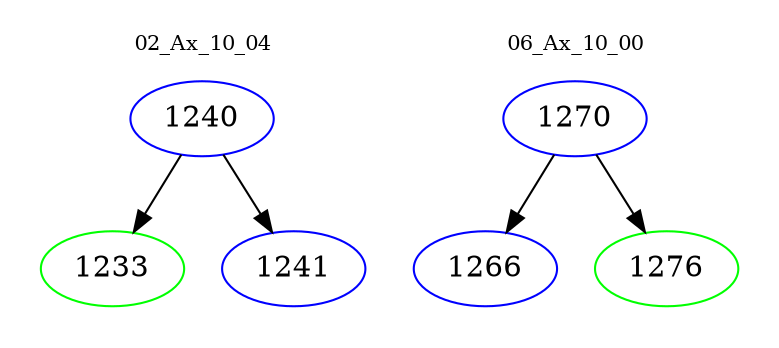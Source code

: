 digraph{
subgraph cluster_0 {
color = white
label = "02_Ax_10_04";
fontsize=10;
T0_1240 [label="1240", color="blue"]
T0_1240 -> T0_1233 [color="black"]
T0_1233 [label="1233", color="green"]
T0_1240 -> T0_1241 [color="black"]
T0_1241 [label="1241", color="blue"]
}
subgraph cluster_1 {
color = white
label = "06_Ax_10_00";
fontsize=10;
T1_1270 [label="1270", color="blue"]
T1_1270 -> T1_1266 [color="black"]
T1_1266 [label="1266", color="blue"]
T1_1270 -> T1_1276 [color="black"]
T1_1276 [label="1276", color="green"]
}
}
